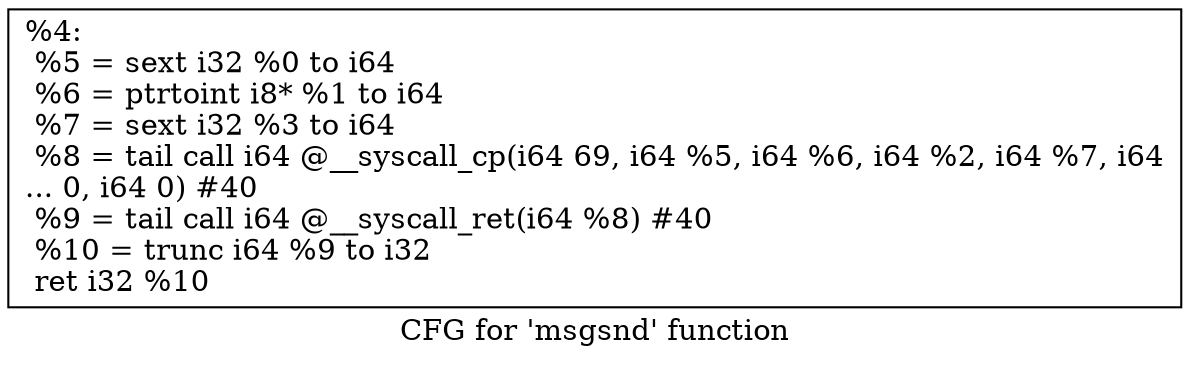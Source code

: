 digraph "CFG for 'msgsnd' function" {
	label="CFG for 'msgsnd' function";

	Node0x2001610 [shape=record,label="{%4:\l  %5 = sext i32 %0 to i64\l  %6 = ptrtoint i8* %1 to i64\l  %7 = sext i32 %3 to i64\l  %8 = tail call i64 @__syscall_cp(i64 69, i64 %5, i64 %6, i64 %2, i64 %7, i64\l... 0, i64 0) #40\l  %9 = tail call i64 @__syscall_ret(i64 %8) #40\l  %10 = trunc i64 %9 to i32\l  ret i32 %10\l}"];
}
